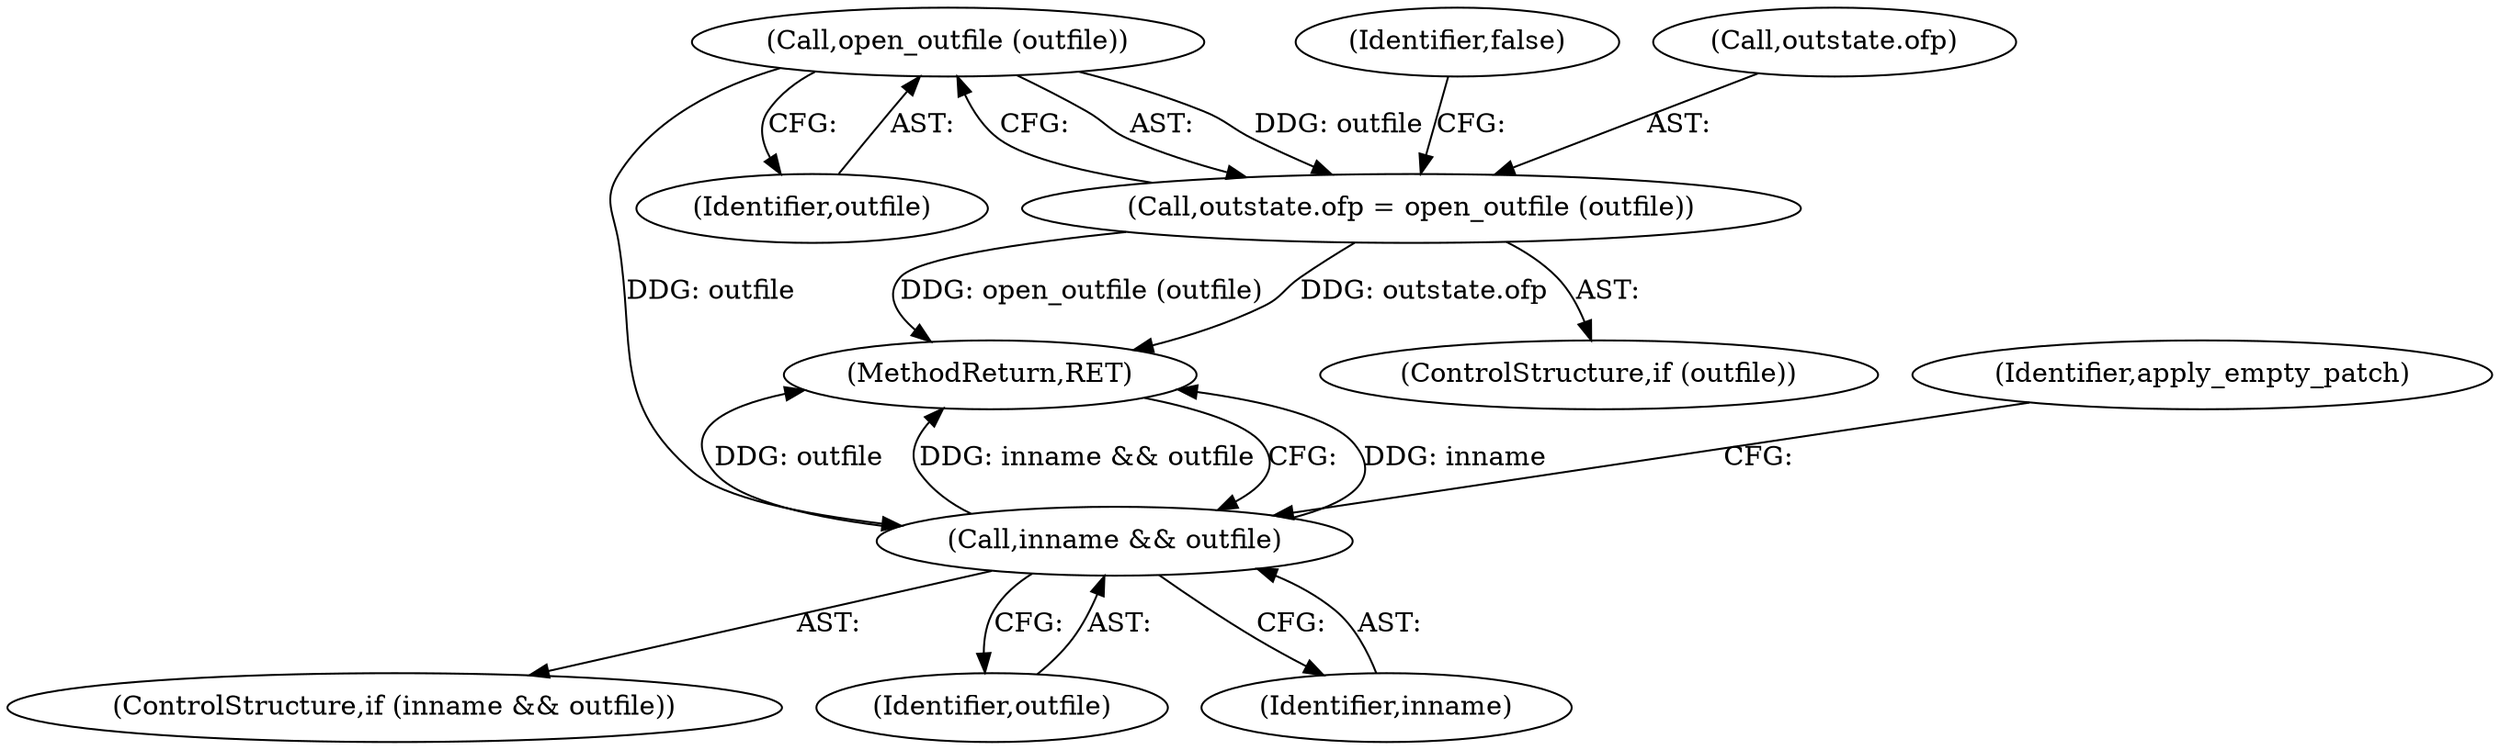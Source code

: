 digraph "0_savannah_17953b5893f7c9835f0dd2a704ba04e0371d2cbd@API" {
"1000292" [label="(Call,open_outfile (outfile))"];
"1000288" [label="(Call,outstate.ofp = open_outfile (outfile))"];
"1000297" [label="(Call,inname && outfile)"];
"1000297" [label="(Call,inname && outfile)"];
"1000295" [label="(Identifier,false)"];
"1000286" [label="(ControlStructure,if (outfile))"];
"1000293" [label="(Identifier,outfile)"];
"1000288" [label="(Call,outstate.ofp = open_outfile (outfile))"];
"1000296" [label="(ControlStructure,if (inname && outfile))"];
"1000299" [label="(Identifier,outfile)"];
"1000302" [label="(Identifier,apply_empty_patch)"];
"1000289" [label="(Call,outstate.ofp)"];
"1000292" [label="(Call,open_outfile (outfile))"];
"1000311" [label="(MethodReturn,RET)"];
"1000298" [label="(Identifier,inname)"];
"1000292" -> "1000288"  [label="AST: "];
"1000292" -> "1000293"  [label="CFG: "];
"1000293" -> "1000292"  [label="AST: "];
"1000288" -> "1000292"  [label="CFG: "];
"1000292" -> "1000288"  [label="DDG: outfile"];
"1000292" -> "1000297"  [label="DDG: outfile"];
"1000288" -> "1000286"  [label="AST: "];
"1000289" -> "1000288"  [label="AST: "];
"1000295" -> "1000288"  [label="CFG: "];
"1000288" -> "1000311"  [label="DDG: open_outfile (outfile)"];
"1000288" -> "1000311"  [label="DDG: outstate.ofp"];
"1000297" -> "1000296"  [label="AST: "];
"1000297" -> "1000298"  [label="CFG: "];
"1000297" -> "1000299"  [label="CFG: "];
"1000298" -> "1000297"  [label="AST: "];
"1000299" -> "1000297"  [label="AST: "];
"1000302" -> "1000297"  [label="CFG: "];
"1000311" -> "1000297"  [label="CFG: "];
"1000297" -> "1000311"  [label="DDG: inname"];
"1000297" -> "1000311"  [label="DDG: outfile"];
"1000297" -> "1000311"  [label="DDG: inname && outfile"];
}
